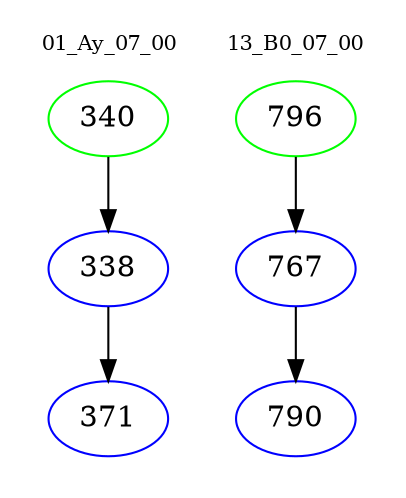 digraph{
subgraph cluster_0 {
color = white
label = "01_Ay_07_00";
fontsize=10;
T0_340 [label="340", color="green"]
T0_340 -> T0_338 [color="black"]
T0_338 [label="338", color="blue"]
T0_338 -> T0_371 [color="black"]
T0_371 [label="371", color="blue"]
}
subgraph cluster_1 {
color = white
label = "13_B0_07_00";
fontsize=10;
T1_796 [label="796", color="green"]
T1_796 -> T1_767 [color="black"]
T1_767 [label="767", color="blue"]
T1_767 -> T1_790 [color="black"]
T1_790 [label="790", color="blue"]
}
}
